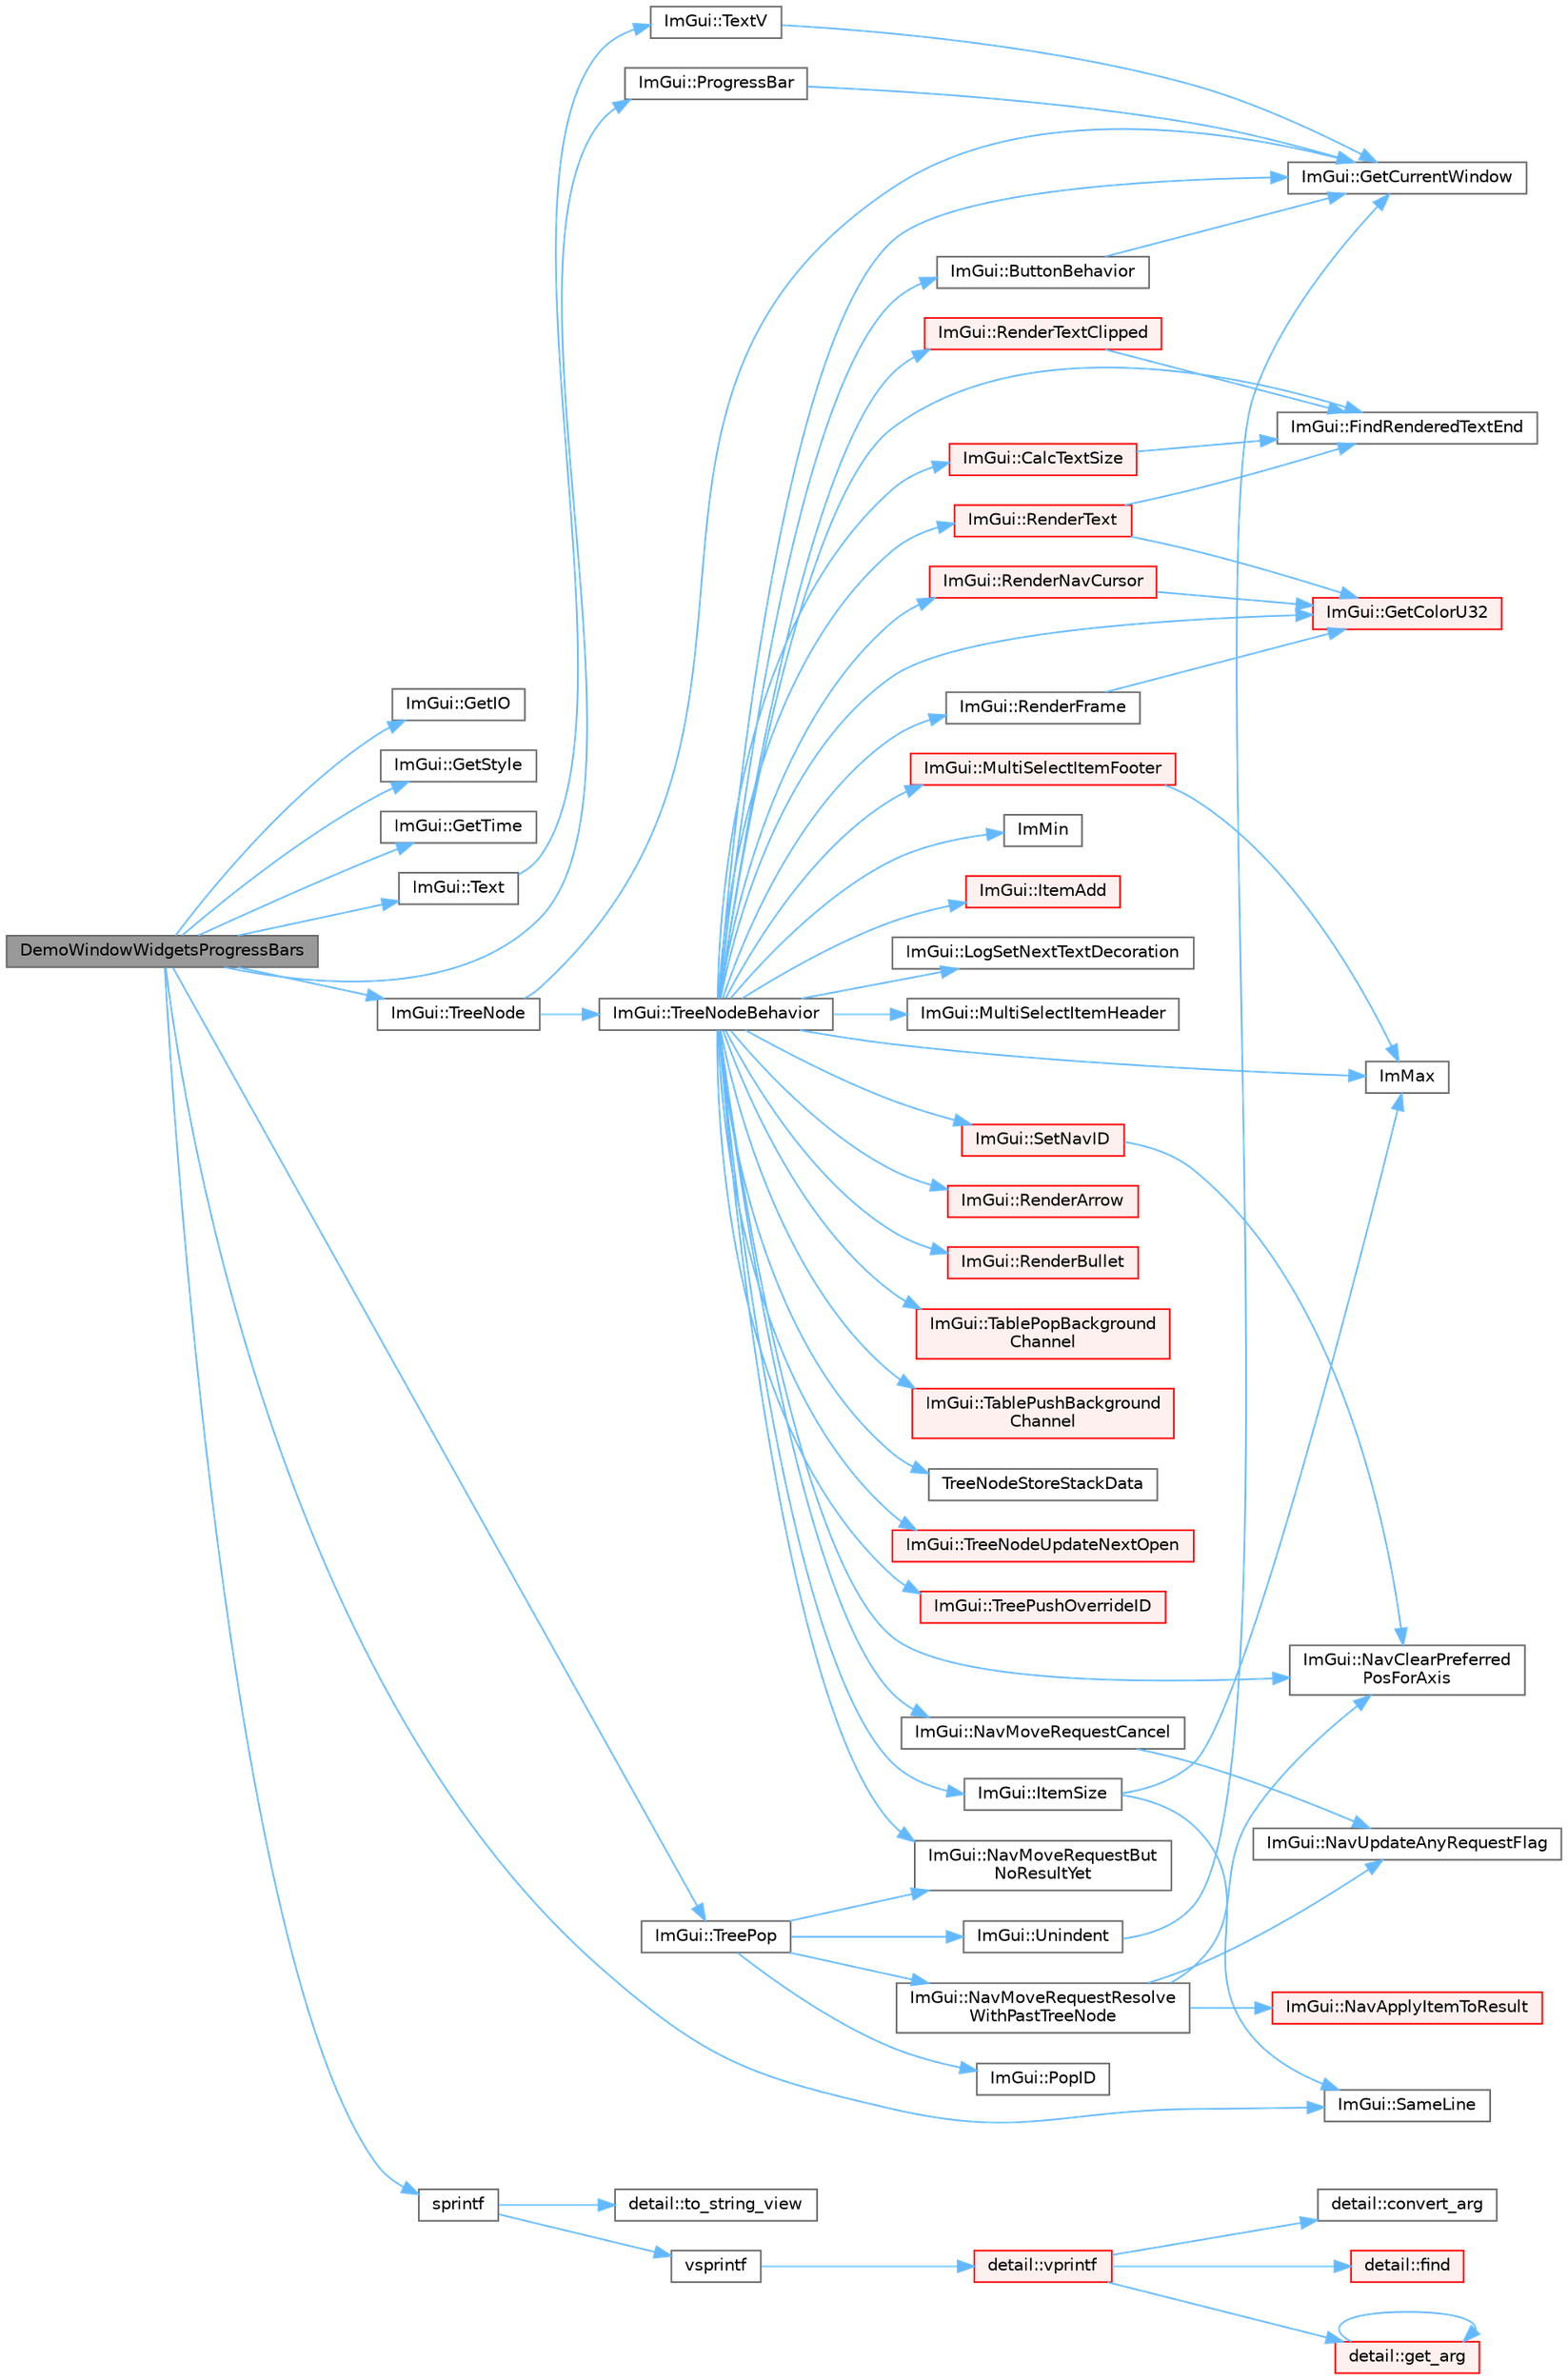 digraph "DemoWindowWidgetsProgressBars"
{
 // LATEX_PDF_SIZE
  bgcolor="transparent";
  edge [fontname=Helvetica,fontsize=10,labelfontname=Helvetica,labelfontsize=10];
  node [fontname=Helvetica,fontsize=10,shape=box,height=0.2,width=0.4];
  rankdir="LR";
  Node1 [id="Node000001",label="DemoWindowWidgetsProgressBars",height=0.2,width=0.4,color="gray40", fillcolor="grey60", style="filled", fontcolor="black",tooltip=" "];
  Node1 -> Node2 [id="edge1_Node000001_Node000002",color="steelblue1",style="solid",tooltip=" "];
  Node2 [id="Node000002",label="ImGui::GetIO",height=0.2,width=0.4,color="grey40", fillcolor="white", style="filled",URL="$namespace_im_gui.html#a3179e560812f878f3961ce803a5d9302",tooltip=" "];
  Node1 -> Node3 [id="edge2_Node000001_Node000003",color="steelblue1",style="solid",tooltip=" "];
  Node3 [id="Node000003",label="ImGui::GetStyle",height=0.2,width=0.4,color="grey40", fillcolor="white", style="filled",URL="$namespace_im_gui.html#abafef4bb3e3654efd96a47b2e22870a7",tooltip=" "];
  Node1 -> Node4 [id="edge3_Node000001_Node000004",color="steelblue1",style="solid",tooltip=" "];
  Node4 [id="Node000004",label="ImGui::GetTime",height=0.2,width=0.4,color="grey40", fillcolor="white", style="filled",URL="$namespace_im_gui.html#a3f983cf463367c8fd3a3d5793639dc59",tooltip=" "];
  Node1 -> Node5 [id="edge4_Node000001_Node000005",color="steelblue1",style="solid",tooltip=" "];
  Node5 [id="Node000005",label="ImGui::ProgressBar",height=0.2,width=0.4,color="grey40", fillcolor="white", style="filled",URL="$namespace_im_gui.html#a412b0416ad68c0ac46e5d66805d911ff",tooltip=" "];
  Node5 -> Node6 [id="edge5_Node000005_Node000006",color="steelblue1",style="solid",tooltip=" "];
  Node6 [id="Node000006",label="ImGui::GetCurrentWindow",height=0.2,width=0.4,color="grey40", fillcolor="white", style="filled",URL="$namespace_im_gui.html#ac452417b5004ca16a814a72cff153526",tooltip=" "];
  Node1 -> Node7 [id="edge6_Node000001_Node000007",color="steelblue1",style="solid",tooltip=" "];
  Node7 [id="Node000007",label="ImGui::SameLine",height=0.2,width=0.4,color="grey40", fillcolor="white", style="filled",URL="$namespace_im_gui.html#addd433eb3aae59119e341e80db474f66",tooltip=" "];
  Node1 -> Node8 [id="edge7_Node000001_Node000008",color="steelblue1",style="solid",tooltip=" "];
  Node8 [id="Node000008",label="sprintf",height=0.2,width=0.4,color="grey40", fillcolor="white", style="filled",URL="$printf_8h.html#aa7d2e7e454d3fe606a71504a119dc894",tooltip=" "];
  Node8 -> Node9 [id="edge8_Node000008_Node000009",color="steelblue1",style="solid",tooltip=" "];
  Node9 [id="Node000009",label="detail::to_string_view",height=0.2,width=0.4,color="grey40", fillcolor="white", style="filled",URL="$namespacedetail.html#abeae79fa3e1eded2d8fbd56cc9f0960e",tooltip=" "];
  Node8 -> Node10 [id="edge9_Node000008_Node000010",color="steelblue1",style="solid",tooltip=" "];
  Node10 [id="Node000010",label="vsprintf",height=0.2,width=0.4,color="grey40", fillcolor="white", style="filled",URL="$printf_8h.html#a5e1075a6c1fce5050424f97a2fac648f",tooltip=" "];
  Node10 -> Node11 [id="edge10_Node000010_Node000011",color="steelblue1",style="solid",tooltip=" "];
  Node11 [id="Node000011",label="detail::vprintf",height=0.2,width=0.4,color="red", fillcolor="#FFF0F0", style="filled",URL="$namespacedetail.html#a1c8c2218e4c822aa8f743fb9c573717f",tooltip=" "];
  Node11 -> Node12 [id="edge11_Node000011_Node000012",color="steelblue1",style="solid",tooltip=" "];
  Node12 [id="Node000012",label="detail::convert_arg",height=0.2,width=0.4,color="grey40", fillcolor="white", style="filled",URL="$namespacedetail.html#a03c11572c9a664266d6925f327dec7f3",tooltip=" "];
  Node11 -> Node13 [id="edge12_Node000011_Node000013",color="steelblue1",style="solid",tooltip=" "];
  Node13 [id="Node000013",label="detail::find",height=0.2,width=0.4,color="red", fillcolor="#FFF0F0", style="filled",URL="$namespacedetail.html#a6b71952fab3dc32f3edb2c3e9811d8d9",tooltip=" "];
  Node11 -> Node15 [id="edge13_Node000011_Node000015",color="steelblue1",style="solid",tooltip=" "];
  Node15 [id="Node000015",label="detail::get_arg",height=0.2,width=0.4,color="red", fillcolor="#FFF0F0", style="filled",URL="$namespacedetail.html#a342ef250e45bd09b2ef666b6fae1c355",tooltip=" "];
  Node15 -> Node15 [id="edge14_Node000015_Node000015",color="steelblue1",style="solid",tooltip=" "];
  Node1 -> Node40 [id="edge15_Node000001_Node000040",color="steelblue1",style="solid",tooltip=" "];
  Node40 [id="Node000040",label="ImGui::Text",height=0.2,width=0.4,color="grey40", fillcolor="white", style="filled",URL="$namespace_im_gui.html#a9e7b83611fe441d54fad2effb4bf4965",tooltip=" "];
  Node40 -> Node41 [id="edge16_Node000040_Node000041",color="steelblue1",style="solid",tooltip=" "];
  Node41 [id="Node000041",label="ImGui::TextV",height=0.2,width=0.4,color="grey40", fillcolor="white", style="filled",URL="$namespace_im_gui.html#a10a0d6362178c2f743092f21e1b6cd20",tooltip=" "];
  Node41 -> Node6 [id="edge17_Node000041_Node000006",color="steelblue1",style="solid",tooltip=" "];
  Node1 -> Node42 [id="edge18_Node000001_Node000042",color="steelblue1",style="solid",tooltip=" "];
  Node42 [id="Node000042",label="ImGui::TreeNode",height=0.2,width=0.4,color="grey40", fillcolor="white", style="filled",URL="$namespace_im_gui.html#a4dff507ce8bbe0da9556bb50b1e60d7f",tooltip=" "];
  Node42 -> Node6 [id="edge19_Node000042_Node000006",color="steelblue1",style="solid",tooltip=" "];
  Node42 -> Node43 [id="edge20_Node000042_Node000043",color="steelblue1",style="solid",tooltip=" "];
  Node43 [id="Node000043",label="ImGui::TreeNodeBehavior",height=0.2,width=0.4,color="grey40", fillcolor="white", style="filled",URL="$namespace_im_gui.html#a918eabf70d288e93b2519ee1eac2c0b4",tooltip=" "];
  Node43 -> Node44 [id="edge21_Node000043_Node000044",color="steelblue1",style="solid",tooltip=" "];
  Node44 [id="Node000044",label="ImGui::ButtonBehavior",height=0.2,width=0.4,color="grey40", fillcolor="white", style="filled",URL="$namespace_im_gui.html#a65a4f18b1bc8ce0f351687922089f374",tooltip=" "];
  Node44 -> Node6 [id="edge22_Node000044_Node000006",color="steelblue1",style="solid",tooltip=" "];
  Node43 -> Node45 [id="edge23_Node000043_Node000045",color="steelblue1",style="solid",tooltip=" "];
  Node45 [id="Node000045",label="ImGui::CalcTextSize",height=0.2,width=0.4,color="red", fillcolor="#FFF0F0", style="filled",URL="$namespace_im_gui.html#a848b9db6cc4a186751c0ecebcaadc33b",tooltip=" "];
  Node45 -> Node54 [id="edge24_Node000045_Node000054",color="steelblue1",style="solid",tooltip=" "];
  Node54 [id="Node000054",label="ImGui::FindRenderedTextEnd",height=0.2,width=0.4,color="grey40", fillcolor="white", style="filled",URL="$namespace_im_gui.html#a7671e1dbc803a31b06081b52a771d83f",tooltip=" "];
  Node43 -> Node54 [id="edge25_Node000043_Node000054",color="steelblue1",style="solid",tooltip=" "];
  Node43 -> Node55 [id="edge26_Node000043_Node000055",color="steelblue1",style="solid",tooltip=" "];
  Node55 [id="Node000055",label="ImGui::GetColorU32",height=0.2,width=0.4,color="red", fillcolor="#FFF0F0", style="filled",URL="$namespace_im_gui.html#a0de2d9bd347d9866511eb8d014e62556",tooltip=" "];
  Node43 -> Node6 [id="edge27_Node000043_Node000006",color="steelblue1",style="solid",tooltip=" "];
  Node43 -> Node53 [id="edge28_Node000043_Node000053",color="steelblue1",style="solid",tooltip=" "];
  Node53 [id="Node000053",label="ImMax",height=0.2,width=0.4,color="grey40", fillcolor="white", style="filled",URL="$imgui__internal_8h.html#a7667efd95147d0422f140917c71a9226",tooltip=" "];
  Node43 -> Node52 [id="edge29_Node000043_Node000052",color="steelblue1",style="solid",tooltip=" "];
  Node52 [id="Node000052",label="ImMin",height=0.2,width=0.4,color="grey40", fillcolor="white", style="filled",URL="$imgui__internal_8h.html#a7f9d7828066a9d61b5630adcdf4655d3",tooltip=" "];
  Node43 -> Node57 [id="edge30_Node000043_Node000057",color="steelblue1",style="solid",tooltip=" "];
  Node57 [id="Node000057",label="ImGui::ItemAdd",height=0.2,width=0.4,color="red", fillcolor="#FFF0F0", style="filled",URL="$namespace_im_gui.html#a0c2ccafc8d403c02a6590ac21157b9ac",tooltip=" "];
  Node43 -> Node112 [id="edge31_Node000043_Node000112",color="steelblue1",style="solid",tooltip=" "];
  Node112 [id="Node000112",label="ImGui::ItemSize",height=0.2,width=0.4,color="grey40", fillcolor="white", style="filled",URL="$namespace_im_gui.html#a4b5818a652d943ea54e0cec9fb3943d7",tooltip=" "];
  Node112 -> Node53 [id="edge32_Node000112_Node000053",color="steelblue1",style="solid",tooltip=" "];
  Node112 -> Node7 [id="edge33_Node000112_Node000007",color="steelblue1",style="solid",tooltip=" "];
  Node43 -> Node113 [id="edge34_Node000043_Node000113",color="steelblue1",style="solid",tooltip=" "];
  Node113 [id="Node000113",label="ImGui::LogSetNextTextDecoration",height=0.2,width=0.4,color="grey40", fillcolor="white", style="filled",URL="$namespace_im_gui.html#a66bc1e61bff5f2170bcd2d7d071eaa22",tooltip=" "];
  Node43 -> Node114 [id="edge35_Node000043_Node000114",color="steelblue1",style="solid",tooltip=" "];
  Node114 [id="Node000114",label="ImGui::MultiSelectItemFooter",height=0.2,width=0.4,color="red", fillcolor="#FFF0F0", style="filled",URL="$namespace_im_gui.html#a69762bfb0eaf3daa730895737bce05e5",tooltip=" "];
  Node114 -> Node53 [id="edge36_Node000114_Node000053",color="steelblue1",style="solid",tooltip=" "];
  Node43 -> Node136 [id="edge37_Node000043_Node000136",color="steelblue1",style="solid",tooltip=" "];
  Node136 [id="Node000136",label="ImGui::MultiSelectItemHeader",height=0.2,width=0.4,color="grey40", fillcolor="white", style="filled",URL="$namespace_im_gui.html#a42a98da805c3612b26b829e0567fdc0f",tooltip=" "];
  Node43 -> Node135 [id="edge38_Node000043_Node000135",color="steelblue1",style="solid",tooltip=" "];
  Node135 [id="Node000135",label="ImGui::NavClearPreferred\lPosForAxis",height=0.2,width=0.4,color="grey40", fillcolor="white", style="filled",URL="$namespace_im_gui.html#a16348f6e2db5310142fff74eeb315929",tooltip=" "];
  Node43 -> Node137 [id="edge39_Node000043_Node000137",color="steelblue1",style="solid",tooltip=" "];
  Node137 [id="Node000137",label="ImGui::NavMoveRequestBut\lNoResultYet",height=0.2,width=0.4,color="grey40", fillcolor="white", style="filled",URL="$namespace_im_gui.html#a3fab98556d11690efd4f7f2fde94968e",tooltip=" "];
  Node43 -> Node138 [id="edge40_Node000043_Node000138",color="steelblue1",style="solid",tooltip=" "];
  Node138 [id="Node000138",label="ImGui::NavMoveRequestCancel",height=0.2,width=0.4,color="grey40", fillcolor="white", style="filled",URL="$namespace_im_gui.html#a43326bb080d9fa80327ed81d864d8b8d",tooltip=" "];
  Node138 -> Node94 [id="edge41_Node000138_Node000094",color="steelblue1",style="solid",tooltip=" "];
  Node94 [id="Node000094",label="ImGui::NavUpdateAnyRequestFlag",height=0.2,width=0.4,color="grey40", fillcolor="white", style="filled",URL="$namespace_im_gui.html#a2cd868535661cdb5671214662f3c9388",tooltip=" "];
  Node43 -> Node139 [id="edge42_Node000043_Node000139",color="steelblue1",style="solid",tooltip=" "];
  Node139 [id="Node000139",label="ImGui::RenderArrow",height=0.2,width=0.4,color="red", fillcolor="#FFF0F0", style="filled",URL="$namespace_im_gui.html#a7ec12551caa737505087c80e38b94937",tooltip=" "];
  Node43 -> Node141 [id="edge43_Node000043_Node000141",color="steelblue1",style="solid",tooltip=" "];
  Node141 [id="Node000141",label="ImGui::RenderBullet",height=0.2,width=0.4,color="red", fillcolor="#FFF0F0", style="filled",URL="$namespace_im_gui.html#a46189f75b2e25d595f1e71060d2a2633",tooltip=" "];
  Node43 -> Node146 [id="edge44_Node000043_Node000146",color="steelblue1",style="solid",tooltip=" "];
  Node146 [id="Node000146",label="ImGui::RenderFrame",height=0.2,width=0.4,color="grey40", fillcolor="white", style="filled",URL="$namespace_im_gui.html#a6eb97ff501764c37df4ffd99ebadeba7",tooltip=" "];
  Node146 -> Node55 [id="edge45_Node000146_Node000055",color="steelblue1",style="solid",tooltip=" "];
  Node43 -> Node147 [id="edge46_Node000043_Node000147",color="steelblue1",style="solid",tooltip=" "];
  Node147 [id="Node000147",label="ImGui::RenderNavCursor",height=0.2,width=0.4,color="red", fillcolor="#FFF0F0", style="filled",URL="$namespace_im_gui.html#a2722dcfe26c7f6e8cd522102ef5b7df2",tooltip=" "];
  Node147 -> Node55 [id="edge47_Node000147_Node000055",color="steelblue1",style="solid",tooltip=" "];
  Node43 -> Node149 [id="edge48_Node000043_Node000149",color="steelblue1",style="solid",tooltip=" "];
  Node149 [id="Node000149",label="ImGui::RenderText",height=0.2,width=0.4,color="red", fillcolor="#FFF0F0", style="filled",URL="$namespace_im_gui.html#a9971ce57f2a288ac3a12df886c5550d1",tooltip=" "];
  Node149 -> Node54 [id="edge49_Node000149_Node000054",color="steelblue1",style="solid",tooltip=" "];
  Node149 -> Node55 [id="edge50_Node000149_Node000055",color="steelblue1",style="solid",tooltip=" "];
  Node43 -> Node155 [id="edge51_Node000043_Node000155",color="steelblue1",style="solid",tooltip=" "];
  Node155 [id="Node000155",label="ImGui::RenderTextClipped",height=0.2,width=0.4,color="red", fillcolor="#FFF0F0", style="filled",URL="$namespace_im_gui.html#ab362eafae794c7364a6b96ea06f38eb9",tooltip=" "];
  Node155 -> Node54 [id="edge52_Node000155_Node000054",color="steelblue1",style="solid",tooltip=" "];
  Node43 -> Node157 [id="edge53_Node000043_Node000157",color="steelblue1",style="solid",tooltip=" "];
  Node157 [id="Node000157",label="ImGui::SetNavID",height=0.2,width=0.4,color="red", fillcolor="#FFF0F0", style="filled",URL="$namespace_im_gui.html#a101d94ec7f8e0a219bbaee58558316eb",tooltip=" "];
  Node157 -> Node135 [id="edge54_Node000157_Node000135",color="steelblue1",style="solid",tooltip=" "];
  Node43 -> Node158 [id="edge55_Node000043_Node000158",color="steelblue1",style="solid",tooltip=" "];
  Node158 [id="Node000158",label="ImGui::TablePopBackground\lChannel",height=0.2,width=0.4,color="red", fillcolor="#FFF0F0", style="filled",URL="$namespace_im_gui.html#a4fe11c430ad1b6597d4ffbde7cdf257e",tooltip=" "];
  Node43 -> Node162 [id="edge56_Node000043_Node000162",color="steelblue1",style="solid",tooltip=" "];
  Node162 [id="Node000162",label="ImGui::TablePushBackground\lChannel",height=0.2,width=0.4,color="red", fillcolor="#FFF0F0", style="filled",URL="$namespace_im_gui.html#a6b6e0c511477248e9dd485c359f52eeb",tooltip=" "];
  Node43 -> Node163 [id="edge57_Node000043_Node000163",color="steelblue1",style="solid",tooltip=" "];
  Node163 [id="Node000163",label="TreeNodeStoreStackData",height=0.2,width=0.4,color="grey40", fillcolor="white", style="filled",URL="$imgui__widgets_8cpp.html#a44b00ed4cdc8eace1029e054996d9d28",tooltip=" "];
  Node43 -> Node164 [id="edge58_Node000043_Node000164",color="steelblue1",style="solid",tooltip=" "];
  Node164 [id="Node000164",label="ImGui::TreeNodeUpdateNextOpen",height=0.2,width=0.4,color="red", fillcolor="#FFF0F0", style="filled",URL="$namespace_im_gui.html#a5dc6b814cfe2dd923ece2d3cf77a5f62",tooltip=" "];
  Node43 -> Node169 [id="edge59_Node000043_Node000169",color="steelblue1",style="solid",tooltip=" "];
  Node169 [id="Node000169",label="ImGui::TreePushOverrideID",height=0.2,width=0.4,color="red", fillcolor="#FFF0F0", style="filled",URL="$namespace_im_gui.html#ad3c4846b9f47fc66556333fe52406ffb",tooltip=" "];
  Node1 -> Node173 [id="edge60_Node000001_Node000173",color="steelblue1",style="solid",tooltip=" "];
  Node173 [id="Node000173",label="ImGui::TreePop",height=0.2,width=0.4,color="grey40", fillcolor="white", style="filled",URL="$namespace_im_gui.html#a41ecf265e5f678c78fc9c30b3cf2077f",tooltip=" "];
  Node173 -> Node137 [id="edge61_Node000173_Node000137",color="steelblue1",style="solid",tooltip=" "];
  Node173 -> Node174 [id="edge62_Node000173_Node000174",color="steelblue1",style="solid",tooltip=" "];
  Node174 [id="Node000174",label="ImGui::NavMoveRequestResolve\lWithPastTreeNode",height=0.2,width=0.4,color="grey40", fillcolor="white", style="filled",URL="$namespace_im_gui.html#a626a63937b3f661fc089c4989176cb90",tooltip=" "];
  Node174 -> Node90 [id="edge63_Node000174_Node000090",color="steelblue1",style="solid",tooltip=" "];
  Node90 [id="Node000090",label="ImGui::NavApplyItemToResult",height=0.2,width=0.4,color="red", fillcolor="#FFF0F0", style="filled",URL="$namespace_im_gui.html#afc3f5b074b158526cfe8531de843aa5f",tooltip=" "];
  Node174 -> Node135 [id="edge64_Node000174_Node000135",color="steelblue1",style="solid",tooltip=" "];
  Node174 -> Node94 [id="edge65_Node000174_Node000094",color="steelblue1",style="solid",tooltip=" "];
  Node173 -> Node175 [id="edge66_Node000173_Node000175",color="steelblue1",style="solid",tooltip=" "];
  Node175 [id="Node000175",label="ImGui::PopID",height=0.2,width=0.4,color="grey40", fillcolor="white", style="filled",URL="$namespace_im_gui.html#aba0b2d8f890a5d435ae43d0c4a2d4dd1",tooltip=" "];
  Node173 -> Node176 [id="edge67_Node000173_Node000176",color="steelblue1",style="solid",tooltip=" "];
  Node176 [id="Node000176",label="ImGui::Unindent",height=0.2,width=0.4,color="grey40", fillcolor="white", style="filled",URL="$namespace_im_gui.html#ad577d36753634c9bbdc3750b0e5217f5",tooltip=" "];
  Node176 -> Node6 [id="edge68_Node000176_Node000006",color="steelblue1",style="solid",tooltip=" "];
}

